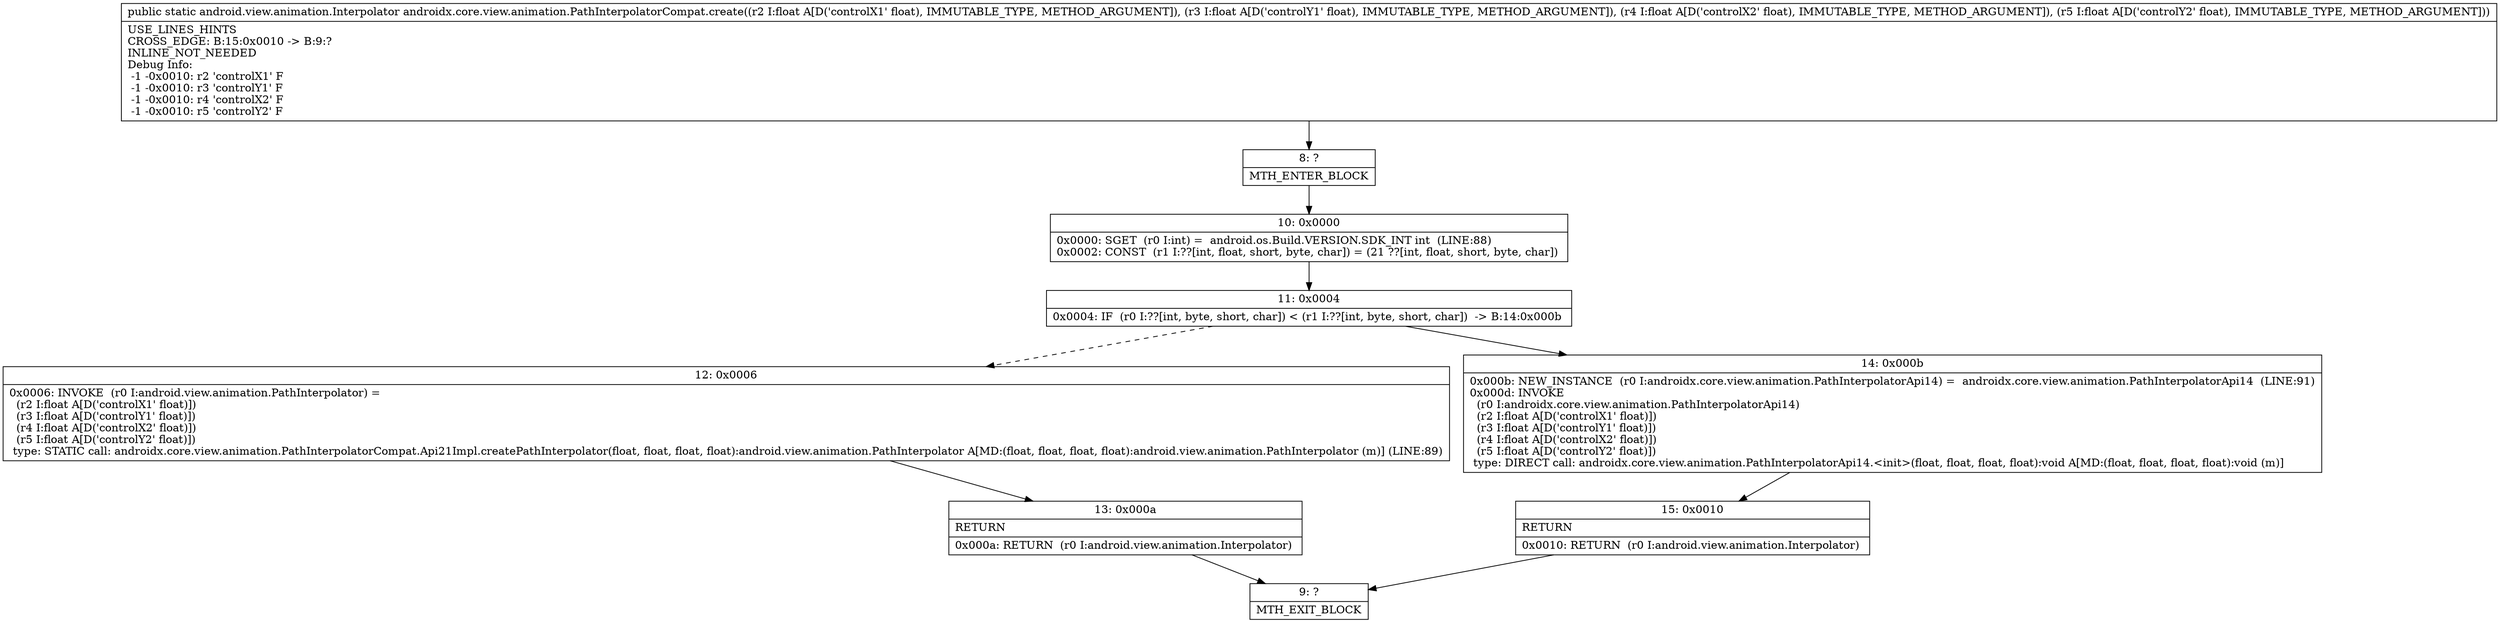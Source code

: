 digraph "CFG forandroidx.core.view.animation.PathInterpolatorCompat.create(FFFF)Landroid\/view\/animation\/Interpolator;" {
Node_8 [shape=record,label="{8\:\ ?|MTH_ENTER_BLOCK\l}"];
Node_10 [shape=record,label="{10\:\ 0x0000|0x0000: SGET  (r0 I:int) =  android.os.Build.VERSION.SDK_INT int  (LINE:88)\l0x0002: CONST  (r1 I:??[int, float, short, byte, char]) = (21 ??[int, float, short, byte, char]) \l}"];
Node_11 [shape=record,label="{11\:\ 0x0004|0x0004: IF  (r0 I:??[int, byte, short, char]) \< (r1 I:??[int, byte, short, char])  \-\> B:14:0x000b \l}"];
Node_12 [shape=record,label="{12\:\ 0x0006|0x0006: INVOKE  (r0 I:android.view.animation.PathInterpolator) = \l  (r2 I:float A[D('controlX1' float)])\l  (r3 I:float A[D('controlY1' float)])\l  (r4 I:float A[D('controlX2' float)])\l  (r5 I:float A[D('controlY2' float)])\l type: STATIC call: androidx.core.view.animation.PathInterpolatorCompat.Api21Impl.createPathInterpolator(float, float, float, float):android.view.animation.PathInterpolator A[MD:(float, float, float, float):android.view.animation.PathInterpolator (m)] (LINE:89)\l}"];
Node_13 [shape=record,label="{13\:\ 0x000a|RETURN\l|0x000a: RETURN  (r0 I:android.view.animation.Interpolator) \l}"];
Node_9 [shape=record,label="{9\:\ ?|MTH_EXIT_BLOCK\l}"];
Node_14 [shape=record,label="{14\:\ 0x000b|0x000b: NEW_INSTANCE  (r0 I:androidx.core.view.animation.PathInterpolatorApi14) =  androidx.core.view.animation.PathInterpolatorApi14  (LINE:91)\l0x000d: INVOKE  \l  (r0 I:androidx.core.view.animation.PathInterpolatorApi14)\l  (r2 I:float A[D('controlX1' float)])\l  (r3 I:float A[D('controlY1' float)])\l  (r4 I:float A[D('controlX2' float)])\l  (r5 I:float A[D('controlY2' float)])\l type: DIRECT call: androidx.core.view.animation.PathInterpolatorApi14.\<init\>(float, float, float, float):void A[MD:(float, float, float, float):void (m)]\l}"];
Node_15 [shape=record,label="{15\:\ 0x0010|RETURN\l|0x0010: RETURN  (r0 I:android.view.animation.Interpolator) \l}"];
MethodNode[shape=record,label="{public static android.view.animation.Interpolator androidx.core.view.animation.PathInterpolatorCompat.create((r2 I:float A[D('controlX1' float), IMMUTABLE_TYPE, METHOD_ARGUMENT]), (r3 I:float A[D('controlY1' float), IMMUTABLE_TYPE, METHOD_ARGUMENT]), (r4 I:float A[D('controlX2' float), IMMUTABLE_TYPE, METHOD_ARGUMENT]), (r5 I:float A[D('controlY2' float), IMMUTABLE_TYPE, METHOD_ARGUMENT]))  | USE_LINES_HINTS\lCROSS_EDGE: B:15:0x0010 \-\> B:9:?\lINLINE_NOT_NEEDED\lDebug Info:\l  \-1 \-0x0010: r2 'controlX1' F\l  \-1 \-0x0010: r3 'controlY1' F\l  \-1 \-0x0010: r4 'controlX2' F\l  \-1 \-0x0010: r5 'controlY2' F\l}"];
MethodNode -> Node_8;Node_8 -> Node_10;
Node_10 -> Node_11;
Node_11 -> Node_12[style=dashed];
Node_11 -> Node_14;
Node_12 -> Node_13;
Node_13 -> Node_9;
Node_14 -> Node_15;
Node_15 -> Node_9;
}

